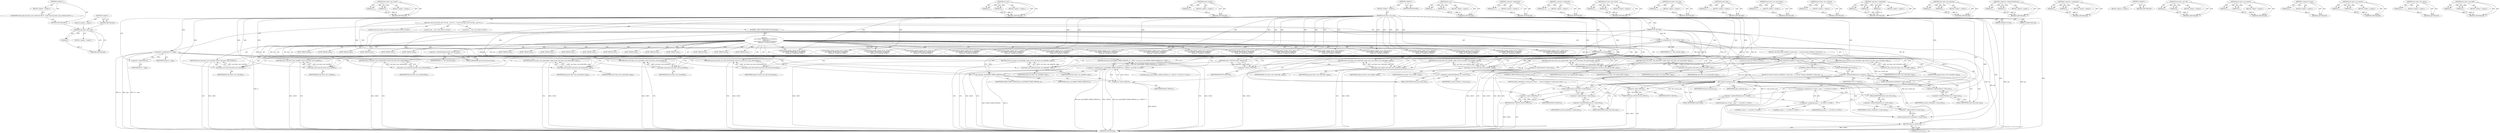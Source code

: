 digraph "&lt;global&gt;" {
vulnerable_278 [label=<(METHOD,snd_timer_user_start)>];
vulnerable_279 [label=<(PARAM,p1)>];
vulnerable_280 [label=<(BLOCK,&lt;empty&gt;,&lt;empty&gt;)>];
vulnerable_281 [label=<(METHOD_RETURN,ANY)>];
vulnerable_258 [label=<(METHOD,snd_timer_user_tselect)>];
vulnerable_259 [label=<(PARAM,p1)>];
vulnerable_260 [label=<(PARAM,p2)>];
vulnerable_261 [label=<(BLOCK,&lt;empty&gt;,&lt;empty&gt;)>];
vulnerable_262 [label=<(METHOD_RETURN,ANY)>];
vulnerable_213 [label=<(METHOD,put_user)>];
vulnerable_214 [label=<(PARAM,p1)>];
vulnerable_215 [label=<(PARAM,p2)>];
vulnerable_216 [label=<(BLOCK,&lt;empty&gt;,&lt;empty&gt;)>];
vulnerable_217 [label=<(METHOD_RETURN,ANY)>];
vulnerable_234 [label=<(METHOD,mutex_unlock)>];
vulnerable_235 [label=<(PARAM,p1)>];
vulnerable_236 [label=<(BLOCK,&lt;empty&gt;,&lt;empty&gt;)>];
vulnerable_237 [label=<(METHOD_RETURN,ANY)>];
vulnerable_6 [label=<(METHOD,&lt;global&gt;)<SUB>1</SUB>>];
vulnerable_7 [label=<(BLOCK,&lt;empty&gt;,&lt;empty&gt;)<SUB>1</SUB>>];
vulnerable_8 [label=<(METHOD,snd_timer_user_ioctl)<SUB>1</SUB>>];
vulnerable_9 [label=<(PARAM,struct file *file)<SUB>1</SUB>>];
vulnerable_10 [label=<(PARAM,unsigned int cmd)<SUB>1</SUB>>];
vulnerable_11 [label=<(PARAM,unsigned long arg)<SUB>2</SUB>>];
vulnerable_12 [label=<(BLOCK,{
 	struct snd_timer_user *tu;
	void __user *ar...,{
 	struct snd_timer_user *tu;
	void __user *ar...)<SUB>3</SUB>>];
vulnerable_13 [label="<(LOCAL,struct snd_timer_user* tu: snd_timer_user*)<SUB>4</SUB>>"];
vulnerable_14 [label="<(LOCAL,void __user: void)<SUB>5</SUB>>"];
vulnerable_15 [label="<(LOCAL,int __user: int)<SUB>6</SUB>>"];
vulnerable_16 [label=<(&lt;operator&gt;.assignment,*p = argp)<SUB>6</SUB>>];
vulnerable_17 [label=<(&lt;operator&gt;.indirection,*p)<SUB>6</SUB>>];
vulnerable_18 [label=<(IDENTIFIER,p,*p = argp)<SUB>6</SUB>>];
vulnerable_19 [label=<(IDENTIFIER,argp,*p = argp)<SUB>6</SUB>>];
vulnerable_20 [label=<(&lt;operator&gt;.assignment,tu = file-&gt;private_data)<SUB>8</SUB>>];
vulnerable_21 [label=<(IDENTIFIER,tu,tu = file-&gt;private_data)<SUB>8</SUB>>];
vulnerable_22 [label=<(&lt;operator&gt;.indirectFieldAccess,file-&gt;private_data)<SUB>8</SUB>>];
vulnerable_23 [label=<(IDENTIFIER,file,tu = file-&gt;private_data)<SUB>8</SUB>>];
vulnerable_24 [label=<(FIELD_IDENTIFIER,private_data,private_data)<SUB>8</SUB>>];
vulnerable_25 [label=<(CONTROL_STRUCTURE,SWITCH,switch(cmd))<SUB>9</SUB>>];
vulnerable_26 [label=<(IDENTIFIER,cmd,switch(cmd))<SUB>9</SUB>>];
vulnerable_27 [label="<(BLOCK,{
	case SNDRV_TIMER_IOCTL_PVERSION:
		return pu...,{
	case SNDRV_TIMER_IOCTL_PVERSION:
		return pu...)<SUB>9</SUB>>"];
vulnerable_28 [label=<(JUMP_TARGET,case)<SUB>10</SUB>>];
vulnerable_29 [label="<(IDENTIFIER,SNDRV_TIMER_IOCTL_PVERSION,{
	case SNDRV_TIMER_IOCTL_PVERSION:
		return pu...)<SUB>10</SUB>>"];
vulnerable_30 [label=<(RETURN,return put_user(SNDRV_TIMER_VERSION, p) ? -EFAU...,return put_user(SNDRV_TIMER_VERSION, p) ? -EFAU...)<SUB>11</SUB>>];
vulnerable_31 [label="<(&lt;operator&gt;.conditional,put_user(SNDRV_TIMER_VERSION, p) ? -EFAULT : 0)<SUB>11</SUB>>"];
vulnerable_32 [label=<(put_user,put_user(SNDRV_TIMER_VERSION, p))<SUB>11</SUB>>];
vulnerable_33 [label=<(IDENTIFIER,SNDRV_TIMER_VERSION,put_user(SNDRV_TIMER_VERSION, p))<SUB>11</SUB>>];
vulnerable_34 [label=<(IDENTIFIER,p,put_user(SNDRV_TIMER_VERSION, p))<SUB>11</SUB>>];
vulnerable_35 [label=<(&lt;operator&gt;.minus,-EFAULT)<SUB>11</SUB>>];
vulnerable_36 [label=<(IDENTIFIER,EFAULT,-EFAULT)<SUB>11</SUB>>];
vulnerable_37 [label="<(LITERAL,0,put_user(SNDRV_TIMER_VERSION, p) ? -EFAULT : 0)<SUB>11</SUB>>"];
vulnerable_38 [label=<(JUMP_TARGET,case)<SUB>12</SUB>>];
vulnerable_39 [label="<(IDENTIFIER,SNDRV_TIMER_IOCTL_NEXT_DEVICE,{
	case SNDRV_TIMER_IOCTL_PVERSION:
		return pu...)<SUB>12</SUB>>"];
vulnerable_40 [label=<(RETURN,return snd_timer_user_next_device(argp);,return snd_timer_user_next_device(argp);)<SUB>13</SUB>>];
vulnerable_41 [label=<(snd_timer_user_next_device,snd_timer_user_next_device(argp))<SUB>13</SUB>>];
vulnerable_42 [label=<(IDENTIFIER,argp,snd_timer_user_next_device(argp))<SUB>13</SUB>>];
vulnerable_43 [label=<(JUMP_TARGET,case)<SUB>14</SUB>>];
vulnerable_44 [label="<(IDENTIFIER,SNDRV_TIMER_IOCTL_TREAD,{
	case SNDRV_TIMER_IOCTL_PVERSION:
		return pu...)<SUB>14</SUB>>"];
vulnerable_45 [label=<(BLOCK,{
 		int xarg;
 
		mutex_lock(&amp;tu-&gt;tread_sem);
...,{
 		int xarg;
 
		mutex_lock(&amp;tu-&gt;tread_sem);
...)<SUB>15</SUB>>];
vulnerable_46 [label="<(LOCAL,int xarg: int)<SUB>16</SUB>>"];
vulnerable_47 [label=<(mutex_lock,mutex_lock(&amp;tu-&gt;tread_sem))<SUB>18</SUB>>];
vulnerable_48 [label=<(&lt;operator&gt;.addressOf,&amp;tu-&gt;tread_sem)<SUB>18</SUB>>];
vulnerable_49 [label=<(&lt;operator&gt;.indirectFieldAccess,tu-&gt;tread_sem)<SUB>18</SUB>>];
vulnerable_50 [label=<(IDENTIFIER,tu,mutex_lock(&amp;tu-&gt;tread_sem))<SUB>18</SUB>>];
vulnerable_51 [label=<(FIELD_IDENTIFIER,tread_sem,tread_sem)<SUB>18</SUB>>];
vulnerable_52 [label=<(CONTROL_STRUCTURE,IF,if (tu-&gt;timeri))<SUB>19</SUB>>];
vulnerable_53 [label=<(&lt;operator&gt;.indirectFieldAccess,tu-&gt;timeri)<SUB>19</SUB>>];
vulnerable_54 [label=<(IDENTIFIER,tu,if (tu-&gt;timeri))<SUB>19</SUB>>];
vulnerable_55 [label=<(FIELD_IDENTIFIER,timeri,timeri)<SUB>19</SUB>>];
vulnerable_56 [label=<(BLOCK,{	/* too late */
			mutex_unlock(&amp;tu-&gt;tread_sem...,{	/* too late */
			mutex_unlock(&amp;tu-&gt;tread_sem...)<SUB>19</SUB>>];
vulnerable_57 [label=<(mutex_unlock,mutex_unlock(&amp;tu-&gt;tread_sem))<SUB>20</SUB>>];
vulnerable_58 [label=<(&lt;operator&gt;.addressOf,&amp;tu-&gt;tread_sem)<SUB>20</SUB>>];
vulnerable_59 [label=<(&lt;operator&gt;.indirectFieldAccess,tu-&gt;tread_sem)<SUB>20</SUB>>];
vulnerable_60 [label=<(IDENTIFIER,tu,mutex_unlock(&amp;tu-&gt;tread_sem))<SUB>20</SUB>>];
vulnerable_61 [label=<(FIELD_IDENTIFIER,tread_sem,tread_sem)<SUB>20</SUB>>];
vulnerable_62 [label=<(RETURN,return -EBUSY;,return -EBUSY;)<SUB>21</SUB>>];
vulnerable_63 [label=<(&lt;operator&gt;.minus,-EBUSY)<SUB>21</SUB>>];
vulnerable_64 [label=<(IDENTIFIER,EBUSY,-EBUSY)<SUB>21</SUB>>];
vulnerable_65 [label=<(CONTROL_STRUCTURE,IF,if (get_user(xarg, p)))<SUB>23</SUB>>];
vulnerable_66 [label=<(get_user,get_user(xarg, p))<SUB>23</SUB>>];
vulnerable_67 [label=<(IDENTIFIER,xarg,get_user(xarg, p))<SUB>23</SUB>>];
vulnerable_68 [label=<(IDENTIFIER,p,get_user(xarg, p))<SUB>23</SUB>>];
vulnerable_69 [label=<(BLOCK,{
			mutex_unlock(&amp;tu-&gt;tread_sem);
 			return -...,{
			mutex_unlock(&amp;tu-&gt;tread_sem);
 			return -...)<SUB>23</SUB>>];
vulnerable_70 [label=<(mutex_unlock,mutex_unlock(&amp;tu-&gt;tread_sem))<SUB>24</SUB>>];
vulnerable_71 [label=<(&lt;operator&gt;.addressOf,&amp;tu-&gt;tread_sem)<SUB>24</SUB>>];
vulnerable_72 [label=<(&lt;operator&gt;.indirectFieldAccess,tu-&gt;tread_sem)<SUB>24</SUB>>];
vulnerable_73 [label=<(IDENTIFIER,tu,mutex_unlock(&amp;tu-&gt;tread_sem))<SUB>24</SUB>>];
vulnerable_74 [label=<(FIELD_IDENTIFIER,tread_sem,tread_sem)<SUB>24</SUB>>];
vulnerable_75 [label=<(RETURN,return -EFAULT;,return -EFAULT;)<SUB>25</SUB>>];
vulnerable_76 [label=<(&lt;operator&gt;.minus,-EFAULT)<SUB>25</SUB>>];
vulnerable_77 [label=<(IDENTIFIER,EFAULT,-EFAULT)<SUB>25</SUB>>];
vulnerable_78 [label="<(&lt;operator&gt;.assignment,tu-&gt;tread = xarg ? 1 : 0)<SUB>27</SUB>>"];
vulnerable_79 [label=<(&lt;operator&gt;.indirectFieldAccess,tu-&gt;tread)<SUB>27</SUB>>];
vulnerable_80 [label="<(IDENTIFIER,tu,tu-&gt;tread = xarg ? 1 : 0)<SUB>27</SUB>>"];
vulnerable_81 [label=<(FIELD_IDENTIFIER,tread,tread)<SUB>27</SUB>>];
vulnerable_82 [label="<(&lt;operator&gt;.conditional,xarg ? 1 : 0)<SUB>27</SUB>>"];
vulnerable_83 [label="<(IDENTIFIER,xarg,xarg ? 1 : 0)<SUB>27</SUB>>"];
vulnerable_84 [label="<(LITERAL,1,xarg ? 1 : 0)<SUB>27</SUB>>"];
vulnerable_85 [label="<(LITERAL,0,xarg ? 1 : 0)<SUB>27</SUB>>"];
vulnerable_86 [label=<(mutex_unlock,mutex_unlock(&amp;tu-&gt;tread_sem))<SUB>28</SUB>>];
vulnerable_87 [label=<(&lt;operator&gt;.addressOf,&amp;tu-&gt;tread_sem)<SUB>28</SUB>>];
vulnerable_88 [label=<(&lt;operator&gt;.indirectFieldAccess,tu-&gt;tread_sem)<SUB>28</SUB>>];
vulnerable_89 [label=<(IDENTIFIER,tu,mutex_unlock(&amp;tu-&gt;tread_sem))<SUB>28</SUB>>];
vulnerable_90 [label=<(FIELD_IDENTIFIER,tread_sem,tread_sem)<SUB>28</SUB>>];
vulnerable_91 [label=<(RETURN,return 0;,return 0;)<SUB>29</SUB>>];
vulnerable_92 [label=<(LITERAL,0,return 0;)<SUB>29</SUB>>];
vulnerable_93 [label=<(JUMP_TARGET,case)<SUB>31</SUB>>];
vulnerable_94 [label="<(IDENTIFIER,SNDRV_TIMER_IOCTL_GINFO,{
	case SNDRV_TIMER_IOCTL_PVERSION:
		return pu...)<SUB>31</SUB>>"];
vulnerable_95 [label=<(RETURN,return snd_timer_user_ginfo(file, argp);,return snd_timer_user_ginfo(file, argp);)<SUB>32</SUB>>];
vulnerable_96 [label=<(snd_timer_user_ginfo,snd_timer_user_ginfo(file, argp))<SUB>32</SUB>>];
vulnerable_97 [label=<(IDENTIFIER,file,snd_timer_user_ginfo(file, argp))<SUB>32</SUB>>];
vulnerable_98 [label=<(IDENTIFIER,argp,snd_timer_user_ginfo(file, argp))<SUB>32</SUB>>];
vulnerable_99 [label=<(JUMP_TARGET,case)<SUB>33</SUB>>];
vulnerable_100 [label="<(IDENTIFIER,SNDRV_TIMER_IOCTL_GPARAMS,{
	case SNDRV_TIMER_IOCTL_PVERSION:
		return pu...)<SUB>33</SUB>>"];
vulnerable_101 [label=<(RETURN,return snd_timer_user_gparams(file, argp);,return snd_timer_user_gparams(file, argp);)<SUB>34</SUB>>];
vulnerable_102 [label=<(snd_timer_user_gparams,snd_timer_user_gparams(file, argp))<SUB>34</SUB>>];
vulnerable_103 [label=<(IDENTIFIER,file,snd_timer_user_gparams(file, argp))<SUB>34</SUB>>];
vulnerable_104 [label=<(IDENTIFIER,argp,snd_timer_user_gparams(file, argp))<SUB>34</SUB>>];
vulnerable_105 [label=<(JUMP_TARGET,case)<SUB>35</SUB>>];
vulnerable_106 [label="<(IDENTIFIER,SNDRV_TIMER_IOCTL_GSTATUS,{
	case SNDRV_TIMER_IOCTL_PVERSION:
		return pu...)<SUB>35</SUB>>"];
vulnerable_107 [label=<(RETURN,return snd_timer_user_gstatus(file, argp);,return snd_timer_user_gstatus(file, argp);)<SUB>36</SUB>>];
vulnerable_108 [label=<(snd_timer_user_gstatus,snd_timer_user_gstatus(file, argp))<SUB>36</SUB>>];
vulnerable_109 [label=<(IDENTIFIER,file,snd_timer_user_gstatus(file, argp))<SUB>36</SUB>>];
vulnerable_110 [label=<(IDENTIFIER,argp,snd_timer_user_gstatus(file, argp))<SUB>36</SUB>>];
vulnerable_111 [label=<(JUMP_TARGET,case)<SUB>37</SUB>>];
vulnerable_112 [label="<(IDENTIFIER,SNDRV_TIMER_IOCTL_SELECT,{
	case SNDRV_TIMER_IOCTL_PVERSION:
		return pu...)<SUB>37</SUB>>"];
vulnerable_113 [label=<(RETURN,return snd_timer_user_tselect(file, argp);,return snd_timer_user_tselect(file, argp);)<SUB>38</SUB>>];
vulnerable_114 [label=<(snd_timer_user_tselect,snd_timer_user_tselect(file, argp))<SUB>38</SUB>>];
vulnerable_115 [label=<(IDENTIFIER,file,snd_timer_user_tselect(file, argp))<SUB>38</SUB>>];
vulnerable_116 [label=<(IDENTIFIER,argp,snd_timer_user_tselect(file, argp))<SUB>38</SUB>>];
vulnerable_117 [label=<(JUMP_TARGET,case)<SUB>39</SUB>>];
vulnerable_118 [label="<(IDENTIFIER,SNDRV_TIMER_IOCTL_INFO,{
	case SNDRV_TIMER_IOCTL_PVERSION:
		return pu...)<SUB>39</SUB>>"];
vulnerable_119 [label=<(RETURN,return snd_timer_user_info(file, argp);,return snd_timer_user_info(file, argp);)<SUB>40</SUB>>];
vulnerable_120 [label=<(snd_timer_user_info,snd_timer_user_info(file, argp))<SUB>40</SUB>>];
vulnerable_121 [label=<(IDENTIFIER,file,snd_timer_user_info(file, argp))<SUB>40</SUB>>];
vulnerable_122 [label=<(IDENTIFIER,argp,snd_timer_user_info(file, argp))<SUB>40</SUB>>];
vulnerable_123 [label=<(JUMP_TARGET,case)<SUB>41</SUB>>];
vulnerable_124 [label="<(IDENTIFIER,SNDRV_TIMER_IOCTL_PARAMS,{
	case SNDRV_TIMER_IOCTL_PVERSION:
		return pu...)<SUB>41</SUB>>"];
vulnerable_125 [label=<(RETURN,return snd_timer_user_params(file, argp);,return snd_timer_user_params(file, argp);)<SUB>42</SUB>>];
vulnerable_126 [label=<(snd_timer_user_params,snd_timer_user_params(file, argp))<SUB>42</SUB>>];
vulnerable_127 [label=<(IDENTIFIER,file,snd_timer_user_params(file, argp))<SUB>42</SUB>>];
vulnerable_128 [label=<(IDENTIFIER,argp,snd_timer_user_params(file, argp))<SUB>42</SUB>>];
vulnerable_129 [label=<(JUMP_TARGET,case)<SUB>43</SUB>>];
vulnerable_130 [label="<(IDENTIFIER,SNDRV_TIMER_IOCTL_STATUS,{
	case SNDRV_TIMER_IOCTL_PVERSION:
		return pu...)<SUB>43</SUB>>"];
vulnerable_131 [label=<(RETURN,return snd_timer_user_status(file, argp);,return snd_timer_user_status(file, argp);)<SUB>44</SUB>>];
vulnerable_132 [label=<(snd_timer_user_status,snd_timer_user_status(file, argp))<SUB>44</SUB>>];
vulnerable_133 [label=<(IDENTIFIER,file,snd_timer_user_status(file, argp))<SUB>44</SUB>>];
vulnerable_134 [label=<(IDENTIFIER,argp,snd_timer_user_status(file, argp))<SUB>44</SUB>>];
vulnerable_135 [label=<(JUMP_TARGET,case)<SUB>45</SUB>>];
vulnerable_136 [label="<(IDENTIFIER,SNDRV_TIMER_IOCTL_START,{
	case SNDRV_TIMER_IOCTL_PVERSION:
		return pu...)<SUB>45</SUB>>"];
vulnerable_137 [label=<(JUMP_TARGET,case)<SUB>46</SUB>>];
vulnerable_138 [label="<(IDENTIFIER,SNDRV_TIMER_IOCTL_START_OLD,{
	case SNDRV_TIMER_IOCTL_PVERSION:
		return pu...)<SUB>46</SUB>>"];
vulnerable_139 [label=<(RETURN,return snd_timer_user_start(file);,return snd_timer_user_start(file);)<SUB>47</SUB>>];
vulnerable_140 [label=<(snd_timer_user_start,snd_timer_user_start(file))<SUB>47</SUB>>];
vulnerable_141 [label=<(IDENTIFIER,file,snd_timer_user_start(file))<SUB>47</SUB>>];
vulnerable_142 [label=<(JUMP_TARGET,case)<SUB>48</SUB>>];
vulnerable_143 [label="<(IDENTIFIER,SNDRV_TIMER_IOCTL_STOP,{
	case SNDRV_TIMER_IOCTL_PVERSION:
		return pu...)<SUB>48</SUB>>"];
vulnerable_144 [label=<(JUMP_TARGET,case)<SUB>49</SUB>>];
vulnerable_145 [label="<(IDENTIFIER,SNDRV_TIMER_IOCTL_STOP_OLD,{
	case SNDRV_TIMER_IOCTL_PVERSION:
		return pu...)<SUB>49</SUB>>"];
vulnerable_146 [label=<(RETURN,return snd_timer_user_stop(file);,return snd_timer_user_stop(file);)<SUB>50</SUB>>];
vulnerable_147 [label=<(snd_timer_user_stop,snd_timer_user_stop(file))<SUB>50</SUB>>];
vulnerable_148 [label=<(IDENTIFIER,file,snd_timer_user_stop(file))<SUB>50</SUB>>];
vulnerable_149 [label=<(JUMP_TARGET,case)<SUB>51</SUB>>];
vulnerable_150 [label="<(IDENTIFIER,SNDRV_TIMER_IOCTL_CONTINUE,{
	case SNDRV_TIMER_IOCTL_PVERSION:
		return pu...)<SUB>51</SUB>>"];
vulnerable_151 [label=<(JUMP_TARGET,case)<SUB>52</SUB>>];
vulnerable_152 [label="<(IDENTIFIER,SNDRV_TIMER_IOCTL_CONTINUE_OLD,{
	case SNDRV_TIMER_IOCTL_PVERSION:
		return pu...)<SUB>52</SUB>>"];
vulnerable_153 [label=<(RETURN,return snd_timer_user_continue(file);,return snd_timer_user_continue(file);)<SUB>53</SUB>>];
vulnerable_154 [label=<(snd_timer_user_continue,snd_timer_user_continue(file))<SUB>53</SUB>>];
vulnerable_155 [label=<(IDENTIFIER,file,snd_timer_user_continue(file))<SUB>53</SUB>>];
vulnerable_156 [label=<(JUMP_TARGET,case)<SUB>54</SUB>>];
vulnerable_157 [label="<(IDENTIFIER,SNDRV_TIMER_IOCTL_PAUSE,{
	case SNDRV_TIMER_IOCTL_PVERSION:
		return pu...)<SUB>54</SUB>>"];
vulnerable_158 [label=<(JUMP_TARGET,case)<SUB>55</SUB>>];
vulnerable_159 [label="<(IDENTIFIER,SNDRV_TIMER_IOCTL_PAUSE_OLD,{
	case SNDRV_TIMER_IOCTL_PVERSION:
		return pu...)<SUB>55</SUB>>"];
vulnerable_160 [label=<(RETURN,return snd_timer_user_pause(file);,return snd_timer_user_pause(file);)<SUB>56</SUB>>];
vulnerable_161 [label=<(snd_timer_user_pause,snd_timer_user_pause(file))<SUB>56</SUB>>];
vulnerable_162 [label=<(IDENTIFIER,file,snd_timer_user_pause(file))<SUB>56</SUB>>];
vulnerable_163 [label=<(RETURN,return -ENOTTY;,return -ENOTTY;)<SUB>58</SUB>>];
vulnerable_164 [label=<(&lt;operator&gt;.minus,-ENOTTY)<SUB>58</SUB>>];
vulnerable_165 [label=<(IDENTIFIER,ENOTTY,-ENOTTY)<SUB>58</SUB>>];
vulnerable_166 [label=<(METHOD_RETURN,long)<SUB>1</SUB>>];
vulnerable_168 [label=<(METHOD_RETURN,ANY)<SUB>1</SUB>>];
vulnerable_238 [label=<(METHOD,get_user)>];
vulnerable_239 [label=<(PARAM,p1)>];
vulnerable_240 [label=<(PARAM,p2)>];
vulnerable_241 [label=<(BLOCK,&lt;empty&gt;,&lt;empty&gt;)>];
vulnerable_242 [label=<(METHOD_RETURN,ANY)>];
vulnerable_198 [label=<(METHOD,&lt;operator&gt;.indirection)>];
vulnerable_199 [label=<(PARAM,p1)>];
vulnerable_200 [label=<(BLOCK,&lt;empty&gt;,&lt;empty&gt;)>];
vulnerable_201 [label=<(METHOD_RETURN,ANY)>];
vulnerable_230 [label=<(METHOD,&lt;operator&gt;.addressOf)>];
vulnerable_231 [label=<(PARAM,p1)>];
vulnerable_232 [label=<(BLOCK,&lt;empty&gt;,&lt;empty&gt;)>];
vulnerable_233 [label=<(METHOD_RETURN,ANY)>];
vulnerable_273 [label=<(METHOD,snd_timer_user_status)>];
vulnerable_274 [label=<(PARAM,p1)>];
vulnerable_275 [label=<(PARAM,p2)>];
vulnerable_276 [label=<(BLOCK,&lt;empty&gt;,&lt;empty&gt;)>];
vulnerable_277 [label=<(METHOD_RETURN,ANY)>];
vulnerable_282 [label=<(METHOD,snd_timer_user_stop)>];
vulnerable_283 [label=<(PARAM,p1)>];
vulnerable_284 [label=<(BLOCK,&lt;empty&gt;,&lt;empty&gt;)>];
vulnerable_285 [label=<(METHOD_RETURN,ANY)>];
vulnerable_226 [label=<(METHOD,mutex_lock)>];
vulnerable_227 [label=<(PARAM,p1)>];
vulnerable_228 [label=<(BLOCK,&lt;empty&gt;,&lt;empty&gt;)>];
vulnerable_229 [label=<(METHOD_RETURN,ANY)>];
vulnerable_222 [label=<(METHOD,snd_timer_user_next_device)>];
vulnerable_223 [label=<(PARAM,p1)>];
vulnerable_224 [label=<(BLOCK,&lt;empty&gt;,&lt;empty&gt;)>];
vulnerable_225 [label=<(METHOD_RETURN,ANY)>];
vulnerable_286 [label=<(METHOD,snd_timer_user_continue)>];
vulnerable_287 [label=<(PARAM,p1)>];
vulnerable_288 [label=<(BLOCK,&lt;empty&gt;,&lt;empty&gt;)>];
vulnerable_289 [label=<(METHOD_RETURN,ANY)>];
vulnerable_207 [label=<(METHOD,&lt;operator&gt;.conditional)>];
vulnerable_208 [label=<(PARAM,p1)>];
vulnerable_209 [label=<(PARAM,p2)>];
vulnerable_210 [label=<(PARAM,p3)>];
vulnerable_211 [label=<(BLOCK,&lt;empty&gt;,&lt;empty&gt;)>];
vulnerable_212 [label=<(METHOD_RETURN,ANY)>];
vulnerable_248 [label=<(METHOD,snd_timer_user_gparams)>];
vulnerable_249 [label=<(PARAM,p1)>];
vulnerable_250 [label=<(PARAM,p2)>];
vulnerable_251 [label=<(BLOCK,&lt;empty&gt;,&lt;empty&gt;)>];
vulnerable_252 [label=<(METHOD_RETURN,ANY)>];
vulnerable_202 [label=<(METHOD,&lt;operator&gt;.indirectFieldAccess)>];
vulnerable_203 [label=<(PARAM,p1)>];
vulnerable_204 [label=<(PARAM,p2)>];
vulnerable_205 [label=<(BLOCK,&lt;empty&gt;,&lt;empty&gt;)>];
vulnerable_206 [label=<(METHOD_RETURN,ANY)>];
vulnerable_193 [label=<(METHOD,&lt;operator&gt;.assignment)>];
vulnerable_194 [label=<(PARAM,p1)>];
vulnerable_195 [label=<(PARAM,p2)>];
vulnerable_196 [label=<(BLOCK,&lt;empty&gt;,&lt;empty&gt;)>];
vulnerable_197 [label=<(METHOD_RETURN,ANY)>];
vulnerable_187 [label=<(METHOD,&lt;global&gt;)<SUB>1</SUB>>];
vulnerable_188 [label=<(BLOCK,&lt;empty&gt;,&lt;empty&gt;)>];
vulnerable_189 [label=<(METHOD_RETURN,ANY)>];
vulnerable_263 [label=<(METHOD,snd_timer_user_info)>];
vulnerable_264 [label=<(PARAM,p1)>];
vulnerable_265 [label=<(PARAM,p2)>];
vulnerable_266 [label=<(BLOCK,&lt;empty&gt;,&lt;empty&gt;)>];
vulnerable_267 [label=<(METHOD_RETURN,ANY)>];
vulnerable_253 [label=<(METHOD,snd_timer_user_gstatus)>];
vulnerable_254 [label=<(PARAM,p1)>];
vulnerable_255 [label=<(PARAM,p2)>];
vulnerable_256 [label=<(BLOCK,&lt;empty&gt;,&lt;empty&gt;)>];
vulnerable_257 [label=<(METHOD_RETURN,ANY)>];
vulnerable_218 [label=<(METHOD,&lt;operator&gt;.minus)>];
vulnerable_219 [label=<(PARAM,p1)>];
vulnerable_220 [label=<(BLOCK,&lt;empty&gt;,&lt;empty&gt;)>];
vulnerable_221 [label=<(METHOD_RETURN,ANY)>];
vulnerable_268 [label=<(METHOD,snd_timer_user_params)>];
vulnerable_269 [label=<(PARAM,p1)>];
vulnerable_270 [label=<(PARAM,p2)>];
vulnerable_271 [label=<(BLOCK,&lt;empty&gt;,&lt;empty&gt;)>];
vulnerable_272 [label=<(METHOD_RETURN,ANY)>];
vulnerable_290 [label=<(METHOD,snd_timer_user_pause)>];
vulnerable_291 [label=<(PARAM,p1)>];
vulnerable_292 [label=<(BLOCK,&lt;empty&gt;,&lt;empty&gt;)>];
vulnerable_293 [label=<(METHOD_RETURN,ANY)>];
vulnerable_243 [label=<(METHOD,snd_timer_user_ginfo)>];
vulnerable_244 [label=<(PARAM,p1)>];
vulnerable_245 [label=<(PARAM,p2)>];
vulnerable_246 [label=<(BLOCK,&lt;empty&gt;,&lt;empty&gt;)>];
vulnerable_247 [label=<(METHOD_RETURN,ANY)>];
fixed_6 [label=<(METHOD,&lt;global&gt;)<SUB>1</SUB>>];
fixed_7 [label=<(BLOCK,&lt;empty&gt;,&lt;empty&gt;)<SUB>1</SUB>>];
fixed_8 [label=<(UNKNOWN,static long snd_timer_user_ioctl(struct file *f...,static long snd_timer_user_ioctl(struct file *f...)<SUB>1</SUB>>];
fixed_9 [label=<(METHOD_RETURN,ANY)<SUB>1</SUB>>];
fixed_14 [label=<(METHOD,&lt;global&gt;)<SUB>1</SUB>>];
fixed_15 [label=<(BLOCK,&lt;empty&gt;,&lt;empty&gt;)>];
fixed_16 [label=<(METHOD_RETURN,ANY)>];
vulnerable_278 -> vulnerable_279  [key=0, label="AST: "];
vulnerable_278 -> vulnerable_279  [key=1, label="DDG: "];
vulnerable_278 -> vulnerable_280  [key=0, label="AST: "];
vulnerable_278 -> vulnerable_281  [key=0, label="AST: "];
vulnerable_278 -> vulnerable_281  [key=1, label="CFG: "];
vulnerable_279 -> vulnerable_281  [key=0, label="DDG: p1"];
vulnerable_258 -> vulnerable_259  [key=0, label="AST: "];
vulnerable_258 -> vulnerable_259  [key=1, label="DDG: "];
vulnerable_258 -> vulnerable_261  [key=0, label="AST: "];
vulnerable_258 -> vulnerable_260  [key=0, label="AST: "];
vulnerable_258 -> vulnerable_260  [key=1, label="DDG: "];
vulnerable_258 -> vulnerable_262  [key=0, label="AST: "];
vulnerable_258 -> vulnerable_262  [key=1, label="CFG: "];
vulnerable_259 -> vulnerable_262  [key=0, label="DDG: p1"];
vulnerable_260 -> vulnerable_262  [key=0, label="DDG: p2"];
vulnerable_213 -> vulnerable_214  [key=0, label="AST: "];
vulnerable_213 -> vulnerable_214  [key=1, label="DDG: "];
vulnerable_213 -> vulnerable_216  [key=0, label="AST: "];
vulnerable_213 -> vulnerable_215  [key=0, label="AST: "];
vulnerable_213 -> vulnerable_215  [key=1, label="DDG: "];
vulnerable_213 -> vulnerable_217  [key=0, label="AST: "];
vulnerable_213 -> vulnerable_217  [key=1, label="CFG: "];
vulnerable_214 -> vulnerable_217  [key=0, label="DDG: p1"];
vulnerable_215 -> vulnerable_217  [key=0, label="DDG: p2"];
vulnerable_234 -> vulnerable_235  [key=0, label="AST: "];
vulnerable_234 -> vulnerable_235  [key=1, label="DDG: "];
vulnerable_234 -> vulnerable_236  [key=0, label="AST: "];
vulnerable_234 -> vulnerable_237  [key=0, label="AST: "];
vulnerable_234 -> vulnerable_237  [key=1, label="CFG: "];
vulnerable_235 -> vulnerable_237  [key=0, label="DDG: p1"];
vulnerable_6 -> vulnerable_7  [key=0, label="AST: "];
vulnerable_6 -> vulnerable_168  [key=0, label="AST: "];
vulnerable_6 -> vulnerable_168  [key=1, label="CFG: "];
vulnerable_7 -> vulnerable_8  [key=0, label="AST: "];
vulnerable_8 -> vulnerable_9  [key=0, label="AST: "];
vulnerable_8 -> vulnerable_9  [key=1, label="DDG: "];
vulnerable_8 -> vulnerable_10  [key=0, label="AST: "];
vulnerable_8 -> vulnerable_10  [key=1, label="DDG: "];
vulnerable_8 -> vulnerable_11  [key=0, label="AST: "];
vulnerable_8 -> vulnerable_11  [key=1, label="DDG: "];
vulnerable_8 -> vulnerable_12  [key=0, label="AST: "];
vulnerable_8 -> vulnerable_166  [key=0, label="AST: "];
vulnerable_8 -> vulnerable_17  [key=0, label="CFG: "];
vulnerable_8 -> vulnerable_16  [key=0, label="DDG: "];
vulnerable_8 -> vulnerable_26  [key=0, label="DDG: "];
vulnerable_8 -> vulnerable_29  [key=0, label="DDG: "];
vulnerable_8 -> vulnerable_39  [key=0, label="DDG: "];
vulnerable_8 -> vulnerable_44  [key=0, label="DDG: "];
vulnerable_8 -> vulnerable_94  [key=0, label="DDG: "];
vulnerable_8 -> vulnerable_100  [key=0, label="DDG: "];
vulnerable_8 -> vulnerable_106  [key=0, label="DDG: "];
vulnerable_8 -> vulnerable_112  [key=0, label="DDG: "];
vulnerable_8 -> vulnerable_118  [key=0, label="DDG: "];
vulnerable_8 -> vulnerable_124  [key=0, label="DDG: "];
vulnerable_8 -> vulnerable_130  [key=0, label="DDG: "];
vulnerable_8 -> vulnerable_136  [key=0, label="DDG: "];
vulnerable_8 -> vulnerable_138  [key=0, label="DDG: "];
vulnerable_8 -> vulnerable_143  [key=0, label="DDG: "];
vulnerable_8 -> vulnerable_145  [key=0, label="DDG: "];
vulnerable_8 -> vulnerable_150  [key=0, label="DDG: "];
vulnerable_8 -> vulnerable_152  [key=0, label="DDG: "];
vulnerable_8 -> vulnerable_157  [key=0, label="DDG: "];
vulnerable_8 -> vulnerable_159  [key=0, label="DDG: "];
vulnerable_8 -> vulnerable_164  [key=0, label="DDG: "];
vulnerable_8 -> vulnerable_31  [key=0, label="DDG: "];
vulnerable_8 -> vulnerable_78  [key=0, label="DDG: "];
vulnerable_8 -> vulnerable_91  [key=0, label="DDG: "];
vulnerable_8 -> vulnerable_41  [key=0, label="DDG: "];
vulnerable_8 -> vulnerable_92  [key=0, label="DDG: "];
vulnerable_8 -> vulnerable_96  [key=0, label="DDG: "];
vulnerable_8 -> vulnerable_102  [key=0, label="DDG: "];
vulnerable_8 -> vulnerable_108  [key=0, label="DDG: "];
vulnerable_8 -> vulnerable_114  [key=0, label="DDG: "];
vulnerable_8 -> vulnerable_120  [key=0, label="DDG: "];
vulnerable_8 -> vulnerable_126  [key=0, label="DDG: "];
vulnerable_8 -> vulnerable_132  [key=0, label="DDG: "];
vulnerable_8 -> vulnerable_140  [key=0, label="DDG: "];
vulnerable_8 -> vulnerable_147  [key=0, label="DDG: "];
vulnerable_8 -> vulnerable_154  [key=0, label="DDG: "];
vulnerable_8 -> vulnerable_161  [key=0, label="DDG: "];
vulnerable_8 -> vulnerable_32  [key=0, label="DDG: "];
vulnerable_8 -> vulnerable_35  [key=0, label="DDG: "];
vulnerable_8 -> vulnerable_66  [key=0, label="DDG: "];
vulnerable_8 -> vulnerable_82  [key=0, label="DDG: "];
vulnerable_8 -> vulnerable_63  [key=0, label="DDG: "];
vulnerable_8 -> vulnerable_76  [key=0, label="DDG: "];
vulnerable_9 -> vulnerable_166  [key=0, label="DDG: file"];
vulnerable_9 -> vulnerable_20  [key=0, label="DDG: file"];
vulnerable_9 -> vulnerable_96  [key=0, label="DDG: file"];
vulnerable_9 -> vulnerable_102  [key=0, label="DDG: file"];
vulnerable_9 -> vulnerable_108  [key=0, label="DDG: file"];
vulnerable_9 -> vulnerable_114  [key=0, label="DDG: file"];
vulnerable_9 -> vulnerable_120  [key=0, label="DDG: file"];
vulnerable_9 -> vulnerable_126  [key=0, label="DDG: file"];
vulnerable_9 -> vulnerable_132  [key=0, label="DDG: file"];
vulnerable_9 -> vulnerable_140  [key=0, label="DDG: file"];
vulnerable_9 -> vulnerable_147  [key=0, label="DDG: file"];
vulnerable_9 -> vulnerable_154  [key=0, label="DDG: file"];
vulnerable_9 -> vulnerable_161  [key=0, label="DDG: file"];
vulnerable_10 -> vulnerable_166  [key=0, label="DDG: cmd"];
vulnerable_11 -> vulnerable_166  [key=0, label="DDG: arg"];
vulnerable_12 -> vulnerable_13  [key=0, label="AST: "];
vulnerable_12 -> vulnerable_14  [key=0, label="AST: "];
vulnerable_12 -> vulnerable_15  [key=0, label="AST: "];
vulnerable_12 -> vulnerable_16  [key=0, label="AST: "];
vulnerable_12 -> vulnerable_20  [key=0, label="AST: "];
vulnerable_12 -> vulnerable_25  [key=0, label="AST: "];
vulnerable_12 -> vulnerable_163  [key=0, label="AST: "];
vulnerable_16 -> vulnerable_17  [key=0, label="AST: "];
vulnerable_16 -> vulnerable_19  [key=0, label="AST: "];
vulnerable_16 -> vulnerable_24  [key=0, label="CFG: "];
vulnerable_16 -> vulnerable_166  [key=0, label="DDG: *p"];
vulnerable_16 -> vulnerable_166  [key=1, label="DDG: argp"];
vulnerable_16 -> vulnerable_166  [key=2, label="DDG: *p = argp"];
vulnerable_16 -> vulnerable_32  [key=0, label="DDG: *p"];
vulnerable_16 -> vulnerable_66  [key=0, label="DDG: *p"];
vulnerable_17 -> vulnerable_18  [key=0, label="AST: "];
vulnerable_17 -> vulnerable_16  [key=0, label="CFG: "];
vulnerable_20 -> vulnerable_21  [key=0, label="AST: "];
vulnerable_20 -> vulnerable_22  [key=0, label="AST: "];
vulnerable_20 -> vulnerable_26  [key=0, label="CFG: "];
vulnerable_20 -> vulnerable_166  [key=0, label="DDG: tu"];
vulnerable_20 -> vulnerable_166  [key=1, label="DDG: file-&gt;private_data"];
vulnerable_20 -> vulnerable_166  [key=2, label="DDG: tu = file-&gt;private_data"];
vulnerable_20 -> vulnerable_47  [key=0, label="DDG: tu"];
vulnerable_20 -> vulnerable_86  [key=0, label="DDG: tu"];
vulnerable_20 -> vulnerable_57  [key=0, label="DDG: tu"];
vulnerable_20 -> vulnerable_70  [key=0, label="DDG: tu"];
vulnerable_22 -> vulnerable_23  [key=0, label="AST: "];
vulnerable_22 -> vulnerable_24  [key=0, label="AST: "];
vulnerable_22 -> vulnerable_20  [key=0, label="CFG: "];
vulnerable_24 -> vulnerable_22  [key=0, label="CFG: "];
vulnerable_25 -> vulnerable_26  [key=0, label="AST: "];
vulnerable_25 -> vulnerable_27  [key=0, label="AST: "];
vulnerable_26 -> vulnerable_32  [key=0, label="CFG: "];
vulnerable_26 -> vulnerable_32  [key=1, label="CDG: "];
vulnerable_26 -> vulnerable_41  [key=0, label="CFG: "];
vulnerable_26 -> vulnerable_41  [key=1, label="CDG: "];
vulnerable_26 -> vulnerable_51  [key=0, label="CFG: "];
vulnerable_26 -> vulnerable_51  [key=1, label="CDG: "];
vulnerable_26 -> vulnerable_96  [key=0, label="CFG: "];
vulnerable_26 -> vulnerable_96  [key=1, label="CDG: "];
vulnerable_26 -> vulnerable_102  [key=0, label="CFG: "];
vulnerable_26 -> vulnerable_102  [key=1, label="CDG: "];
vulnerable_26 -> vulnerable_108  [key=0, label="CFG: "];
vulnerable_26 -> vulnerable_108  [key=1, label="CDG: "];
vulnerable_26 -> vulnerable_114  [key=0, label="CFG: "];
vulnerable_26 -> vulnerable_114  [key=1, label="CDG: "];
vulnerable_26 -> vulnerable_120  [key=0, label="CFG: "];
vulnerable_26 -> vulnerable_120  [key=1, label="CDG: "];
vulnerable_26 -> vulnerable_126  [key=0, label="CFG: "];
vulnerable_26 -> vulnerable_126  [key=1, label="CDG: "];
vulnerable_26 -> vulnerable_132  [key=0, label="CFG: "];
vulnerable_26 -> vulnerable_132  [key=1, label="CDG: "];
vulnerable_26 -> vulnerable_140  [key=0, label="CFG: "];
vulnerable_26 -> vulnerable_140  [key=1, label="CDG: "];
vulnerable_26 -> vulnerable_147  [key=0, label="CFG: "];
vulnerable_26 -> vulnerable_147  [key=1, label="CDG: "];
vulnerable_26 -> vulnerable_154  [key=0, label="CFG: "];
vulnerable_26 -> vulnerable_154  [key=1, label="CDG: "];
vulnerable_26 -> vulnerable_161  [key=0, label="CFG: "];
vulnerable_26 -> vulnerable_161  [key=1, label="CDG: "];
vulnerable_26 -> vulnerable_164  [key=0, label="CFG: "];
vulnerable_26 -> vulnerable_164  [key=1, label="CDG: "];
vulnerable_26 -> vulnerable_107  [key=0, label="CDG: "];
vulnerable_26 -> vulnerable_30  [key=0, label="CDG: "];
vulnerable_26 -> vulnerable_113  [key=0, label="CDG: "];
vulnerable_26 -> vulnerable_146  [key=0, label="CDG: "];
vulnerable_26 -> vulnerable_163  [key=0, label="CDG: "];
vulnerable_26 -> vulnerable_131  [key=0, label="CDG: "];
vulnerable_26 -> vulnerable_119  [key=0, label="CDG: "];
vulnerable_26 -> vulnerable_95  [key=0, label="CDG: "];
vulnerable_26 -> vulnerable_153  [key=0, label="CDG: "];
vulnerable_26 -> vulnerable_40  [key=0, label="CDG: "];
vulnerable_26 -> vulnerable_101  [key=0, label="CDG: "];
vulnerable_26 -> vulnerable_139  [key=0, label="CDG: "];
vulnerable_26 -> vulnerable_47  [key=0, label="CDG: "];
vulnerable_26 -> vulnerable_160  [key=0, label="CDG: "];
vulnerable_26 -> vulnerable_48  [key=0, label="CDG: "];
vulnerable_26 -> vulnerable_49  [key=0, label="CDG: "];
vulnerable_26 -> vulnerable_53  [key=0, label="CDG: "];
vulnerable_26 -> vulnerable_55  [key=0, label="CDG: "];
vulnerable_26 -> vulnerable_125  [key=0, label="CDG: "];
vulnerable_26 -> vulnerable_31  [key=0, label="CDG: "];
vulnerable_27 -> vulnerable_28  [key=0, label="AST: "];
vulnerable_27 -> vulnerable_29  [key=0, label="AST: "];
vulnerable_27 -> vulnerable_30  [key=0, label="AST: "];
vulnerable_27 -> vulnerable_38  [key=0, label="AST: "];
vulnerable_27 -> vulnerable_39  [key=0, label="AST: "];
vulnerable_27 -> vulnerable_40  [key=0, label="AST: "];
vulnerable_27 -> vulnerable_43  [key=0, label="AST: "];
vulnerable_27 -> vulnerable_44  [key=0, label="AST: "];
vulnerable_27 -> vulnerable_45  [key=0, label="AST: "];
vulnerable_27 -> vulnerable_93  [key=0, label="AST: "];
vulnerable_27 -> vulnerable_94  [key=0, label="AST: "];
vulnerable_27 -> vulnerable_95  [key=0, label="AST: "];
vulnerable_27 -> vulnerable_99  [key=0, label="AST: "];
vulnerable_27 -> vulnerable_100  [key=0, label="AST: "];
vulnerable_27 -> vulnerable_101  [key=0, label="AST: "];
vulnerable_27 -> vulnerable_105  [key=0, label="AST: "];
vulnerable_27 -> vulnerable_106  [key=0, label="AST: "];
vulnerable_27 -> vulnerable_107  [key=0, label="AST: "];
vulnerable_27 -> vulnerable_111  [key=0, label="AST: "];
vulnerable_27 -> vulnerable_112  [key=0, label="AST: "];
vulnerable_27 -> vulnerable_113  [key=0, label="AST: "];
vulnerable_27 -> vulnerable_117  [key=0, label="AST: "];
vulnerable_27 -> vulnerable_118  [key=0, label="AST: "];
vulnerable_27 -> vulnerable_119  [key=0, label="AST: "];
vulnerable_27 -> vulnerable_123  [key=0, label="AST: "];
vulnerable_27 -> vulnerable_124  [key=0, label="AST: "];
vulnerable_27 -> vulnerable_125  [key=0, label="AST: "];
vulnerable_27 -> vulnerable_129  [key=0, label="AST: "];
vulnerable_27 -> vulnerable_130  [key=0, label="AST: "];
vulnerable_27 -> vulnerable_131  [key=0, label="AST: "];
vulnerable_27 -> vulnerable_135  [key=0, label="AST: "];
vulnerable_27 -> vulnerable_136  [key=0, label="AST: "];
vulnerable_27 -> vulnerable_137  [key=0, label="AST: "];
vulnerable_27 -> vulnerable_138  [key=0, label="AST: "];
vulnerable_27 -> vulnerable_139  [key=0, label="AST: "];
vulnerable_27 -> vulnerable_142  [key=0, label="AST: "];
vulnerable_27 -> vulnerable_143  [key=0, label="AST: "];
vulnerable_27 -> vulnerable_144  [key=0, label="AST: "];
vulnerable_27 -> vulnerable_145  [key=0, label="AST: "];
vulnerable_27 -> vulnerable_146  [key=0, label="AST: "];
vulnerable_27 -> vulnerable_149  [key=0, label="AST: "];
vulnerable_27 -> vulnerable_150  [key=0, label="AST: "];
vulnerable_27 -> vulnerable_151  [key=0, label="AST: "];
vulnerable_27 -> vulnerable_152  [key=0, label="AST: "];
vulnerable_27 -> vulnerable_153  [key=0, label="AST: "];
vulnerable_27 -> vulnerable_156  [key=0, label="AST: "];
vulnerable_27 -> vulnerable_157  [key=0, label="AST: "];
vulnerable_27 -> vulnerable_158  [key=0, label="AST: "];
vulnerable_27 -> vulnerable_159  [key=0, label="AST: "];
vulnerable_27 -> vulnerable_160  [key=0, label="AST: "];
vulnerable_30 -> vulnerable_31  [key=0, label="AST: "];
vulnerable_30 -> vulnerable_166  [key=0, label="CFG: "];
vulnerable_30 -> vulnerable_166  [key=1, label="DDG: &lt;RET&gt;"];
vulnerable_31 -> vulnerable_32  [key=0, label="AST: "];
vulnerable_31 -> vulnerable_35  [key=0, label="AST: "];
vulnerable_31 -> vulnerable_37  [key=0, label="AST: "];
vulnerable_31 -> vulnerable_30  [key=0, label="CFG: "];
vulnerable_31 -> vulnerable_30  [key=1, label="DDG: put_user(SNDRV_TIMER_VERSION, p) ? -EFAULT : 0"];
vulnerable_31 -> vulnerable_166  [key=0, label="DDG: put_user(SNDRV_TIMER_VERSION, p)"];
vulnerable_31 -> vulnerable_166  [key=1, label="DDG: -EFAULT"];
vulnerable_31 -> vulnerable_166  [key=2, label="DDG: put_user(SNDRV_TIMER_VERSION, p) ? -EFAULT : 0"];
vulnerable_32 -> vulnerable_33  [key=0, label="AST: "];
vulnerable_32 -> vulnerable_34  [key=0, label="AST: "];
vulnerable_32 -> vulnerable_35  [key=0, label="CFG: "];
vulnerable_32 -> vulnerable_35  [key=1, label="CDG: "];
vulnerable_32 -> vulnerable_31  [key=0, label="CFG: "];
vulnerable_32 -> vulnerable_166  [key=0, label="DDG: SNDRV_TIMER_VERSION"];
vulnerable_32 -> vulnerable_166  [key=1, label="DDG: p"];
vulnerable_35 -> vulnerable_36  [key=0, label="AST: "];
vulnerable_35 -> vulnerable_31  [key=0, label="CFG: "];
vulnerable_35 -> vulnerable_31  [key=1, label="DDG: EFAULT"];
vulnerable_35 -> vulnerable_166  [key=0, label="DDG: EFAULT"];
vulnerable_40 -> vulnerable_41  [key=0, label="AST: "];
vulnerable_40 -> vulnerable_166  [key=0, label="CFG: "];
vulnerable_40 -> vulnerable_166  [key=1, label="DDG: &lt;RET&gt;"];
vulnerable_41 -> vulnerable_42  [key=0, label="AST: "];
vulnerable_41 -> vulnerable_40  [key=0, label="CFG: "];
vulnerable_41 -> vulnerable_40  [key=1, label="DDG: snd_timer_user_next_device(argp)"];
vulnerable_45 -> vulnerable_46  [key=0, label="AST: "];
vulnerable_45 -> vulnerable_47  [key=0, label="AST: "];
vulnerable_45 -> vulnerable_52  [key=0, label="AST: "];
vulnerable_45 -> vulnerable_65  [key=0, label="AST: "];
vulnerable_45 -> vulnerable_78  [key=0, label="AST: "];
vulnerable_45 -> vulnerable_86  [key=0, label="AST: "];
vulnerable_45 -> vulnerable_91  [key=0, label="AST: "];
vulnerable_47 -> vulnerable_48  [key=0, label="AST: "];
vulnerable_47 -> vulnerable_55  [key=0, label="CFG: "];
vulnerable_47 -> vulnerable_86  [key=0, label="DDG: &amp;tu-&gt;tread_sem"];
vulnerable_47 -> vulnerable_57  [key=0, label="DDG: &amp;tu-&gt;tread_sem"];
vulnerable_47 -> vulnerable_70  [key=0, label="DDG: &amp;tu-&gt;tread_sem"];
vulnerable_48 -> vulnerable_49  [key=0, label="AST: "];
vulnerable_48 -> vulnerable_47  [key=0, label="CFG: "];
vulnerable_49 -> vulnerable_50  [key=0, label="AST: "];
vulnerable_49 -> vulnerable_51  [key=0, label="AST: "];
vulnerable_49 -> vulnerable_48  [key=0, label="CFG: "];
vulnerable_51 -> vulnerable_49  [key=0, label="CFG: "];
vulnerable_52 -> vulnerable_53  [key=0, label="AST: "];
vulnerable_52 -> vulnerable_56  [key=0, label="AST: "];
vulnerable_53 -> vulnerable_54  [key=0, label="AST: "];
vulnerable_53 -> vulnerable_55  [key=0, label="AST: "];
vulnerable_53 -> vulnerable_61  [key=0, label="CFG: "];
vulnerable_53 -> vulnerable_61  [key=1, label="CDG: "];
vulnerable_53 -> vulnerable_66  [key=0, label="CFG: "];
vulnerable_53 -> vulnerable_66  [key=1, label="CDG: "];
vulnerable_53 -> vulnerable_57  [key=0, label="CDG: "];
vulnerable_53 -> vulnerable_59  [key=0, label="CDG: "];
vulnerable_53 -> vulnerable_58  [key=0, label="CDG: "];
vulnerable_53 -> vulnerable_63  [key=0, label="CDG: "];
vulnerable_53 -> vulnerable_62  [key=0, label="CDG: "];
vulnerable_55 -> vulnerable_53  [key=0, label="CFG: "];
vulnerable_56 -> vulnerable_57  [key=0, label="AST: "];
vulnerable_56 -> vulnerable_62  [key=0, label="AST: "];
vulnerable_57 -> vulnerable_58  [key=0, label="AST: "];
vulnerable_57 -> vulnerable_63  [key=0, label="CFG: "];
vulnerable_58 -> vulnerable_59  [key=0, label="AST: "];
vulnerable_58 -> vulnerable_57  [key=0, label="CFG: "];
vulnerable_59 -> vulnerable_60  [key=0, label="AST: "];
vulnerable_59 -> vulnerable_61  [key=0, label="AST: "];
vulnerable_59 -> vulnerable_58  [key=0, label="CFG: "];
vulnerable_61 -> vulnerable_59  [key=0, label="CFG: "];
vulnerable_62 -> vulnerable_63  [key=0, label="AST: "];
vulnerable_62 -> vulnerable_166  [key=0, label="CFG: "];
vulnerable_62 -> vulnerable_166  [key=1, label="DDG: &lt;RET&gt;"];
vulnerable_63 -> vulnerable_64  [key=0, label="AST: "];
vulnerable_63 -> vulnerable_62  [key=0, label="CFG: "];
vulnerable_63 -> vulnerable_62  [key=1, label="DDG: -EBUSY"];
vulnerable_65 -> vulnerable_66  [key=0, label="AST: "];
vulnerable_65 -> vulnerable_69  [key=0, label="AST: "];
vulnerable_66 -> vulnerable_67  [key=0, label="AST: "];
vulnerable_66 -> vulnerable_68  [key=0, label="AST: "];
vulnerable_66 -> vulnerable_74  [key=0, label="CFG: "];
vulnerable_66 -> vulnerable_74  [key=1, label="CDG: "];
vulnerable_66 -> vulnerable_81  [key=0, label="CFG: "];
vulnerable_66 -> vulnerable_81  [key=1, label="CDG: "];
vulnerable_66 -> vulnerable_75  [key=0, label="CDG: "];
vulnerable_66 -> vulnerable_76  [key=0, label="CDG: "];
vulnerable_66 -> vulnerable_87  [key=0, label="CDG: "];
vulnerable_66 -> vulnerable_91  [key=0, label="CDG: "];
vulnerable_66 -> vulnerable_90  [key=0, label="CDG: "];
vulnerable_66 -> vulnerable_79  [key=0, label="CDG: "];
vulnerable_66 -> vulnerable_88  [key=0, label="CDG: "];
vulnerable_66 -> vulnerable_70  [key=0, label="CDG: "];
vulnerable_66 -> vulnerable_86  [key=0, label="CDG: "];
vulnerable_66 -> vulnerable_72  [key=0, label="CDG: "];
vulnerable_66 -> vulnerable_82  [key=0, label="CDG: "];
vulnerable_66 -> vulnerable_71  [key=0, label="CDG: "];
vulnerable_66 -> vulnerable_78  [key=0, label="CDG: "];
vulnerable_69 -> vulnerable_70  [key=0, label="AST: "];
vulnerable_69 -> vulnerable_75  [key=0, label="AST: "];
vulnerable_70 -> vulnerable_71  [key=0, label="AST: "];
vulnerable_70 -> vulnerable_76  [key=0, label="CFG: "];
vulnerable_71 -> vulnerable_72  [key=0, label="AST: "];
vulnerable_71 -> vulnerable_70  [key=0, label="CFG: "];
vulnerable_72 -> vulnerable_73  [key=0, label="AST: "];
vulnerable_72 -> vulnerable_74  [key=0, label="AST: "];
vulnerable_72 -> vulnerable_71  [key=0, label="CFG: "];
vulnerable_74 -> vulnerable_72  [key=0, label="CFG: "];
vulnerable_75 -> vulnerable_76  [key=0, label="AST: "];
vulnerable_75 -> vulnerable_166  [key=0, label="CFG: "];
vulnerable_75 -> vulnerable_166  [key=1, label="DDG: &lt;RET&gt;"];
vulnerable_76 -> vulnerable_77  [key=0, label="AST: "];
vulnerable_76 -> vulnerable_75  [key=0, label="CFG: "];
vulnerable_76 -> vulnerable_75  [key=1, label="DDG: -EFAULT"];
vulnerable_78 -> vulnerable_79  [key=0, label="AST: "];
vulnerable_78 -> vulnerable_82  [key=0, label="AST: "];
vulnerable_78 -> vulnerable_90  [key=0, label="CFG: "];
vulnerable_79 -> vulnerable_80  [key=0, label="AST: "];
vulnerable_79 -> vulnerable_81  [key=0, label="AST: "];
vulnerable_79 -> vulnerable_82  [key=0, label="CFG: "];
vulnerable_81 -> vulnerable_79  [key=0, label="CFG: "];
vulnerable_82 -> vulnerable_83  [key=0, label="AST: "];
vulnerable_82 -> vulnerable_84  [key=0, label="AST: "];
vulnerable_82 -> vulnerable_85  [key=0, label="AST: "];
vulnerable_82 -> vulnerable_78  [key=0, label="CFG: "];
vulnerable_86 -> vulnerable_87  [key=0, label="AST: "];
vulnerable_86 -> vulnerable_91  [key=0, label="CFG: "];
vulnerable_87 -> vulnerable_88  [key=0, label="AST: "];
vulnerable_87 -> vulnerable_86  [key=0, label="CFG: "];
vulnerable_88 -> vulnerable_89  [key=0, label="AST: "];
vulnerable_88 -> vulnerable_90  [key=0, label="AST: "];
vulnerable_88 -> vulnerable_87  [key=0, label="CFG: "];
vulnerable_90 -> vulnerable_88  [key=0, label="CFG: "];
vulnerable_91 -> vulnerable_92  [key=0, label="AST: "];
vulnerable_91 -> vulnerable_166  [key=0, label="CFG: "];
vulnerable_91 -> vulnerable_166  [key=1, label="DDG: &lt;RET&gt;"];
vulnerable_92 -> vulnerable_91  [key=0, label="DDG: 0"];
vulnerable_95 -> vulnerable_96  [key=0, label="AST: "];
vulnerable_95 -> vulnerable_166  [key=0, label="CFG: "];
vulnerable_95 -> vulnerable_166  [key=1, label="DDG: &lt;RET&gt;"];
vulnerable_96 -> vulnerable_97  [key=0, label="AST: "];
vulnerable_96 -> vulnerable_98  [key=0, label="AST: "];
vulnerable_96 -> vulnerable_95  [key=0, label="CFG: "];
vulnerable_96 -> vulnerable_95  [key=1, label="DDG: snd_timer_user_ginfo(file, argp)"];
vulnerable_101 -> vulnerable_102  [key=0, label="AST: "];
vulnerable_101 -> vulnerable_166  [key=0, label="CFG: "];
vulnerable_101 -> vulnerable_166  [key=1, label="DDG: &lt;RET&gt;"];
vulnerable_102 -> vulnerable_103  [key=0, label="AST: "];
vulnerable_102 -> vulnerable_104  [key=0, label="AST: "];
vulnerable_102 -> vulnerable_101  [key=0, label="CFG: "];
vulnerable_102 -> vulnerable_101  [key=1, label="DDG: snd_timer_user_gparams(file, argp)"];
vulnerable_107 -> vulnerable_108  [key=0, label="AST: "];
vulnerable_107 -> vulnerable_166  [key=0, label="CFG: "];
vulnerable_107 -> vulnerable_166  [key=1, label="DDG: &lt;RET&gt;"];
vulnerable_108 -> vulnerable_109  [key=0, label="AST: "];
vulnerable_108 -> vulnerable_110  [key=0, label="AST: "];
vulnerable_108 -> vulnerable_107  [key=0, label="CFG: "];
vulnerable_108 -> vulnerable_107  [key=1, label="DDG: snd_timer_user_gstatus(file, argp)"];
vulnerable_113 -> vulnerable_114  [key=0, label="AST: "];
vulnerable_113 -> vulnerable_166  [key=0, label="CFG: "];
vulnerable_113 -> vulnerable_166  [key=1, label="DDG: &lt;RET&gt;"];
vulnerable_114 -> vulnerable_115  [key=0, label="AST: "];
vulnerable_114 -> vulnerable_116  [key=0, label="AST: "];
vulnerable_114 -> vulnerable_113  [key=0, label="CFG: "];
vulnerable_114 -> vulnerable_113  [key=1, label="DDG: snd_timer_user_tselect(file, argp)"];
vulnerable_119 -> vulnerable_120  [key=0, label="AST: "];
vulnerable_119 -> vulnerable_166  [key=0, label="CFG: "];
vulnerable_119 -> vulnerable_166  [key=1, label="DDG: &lt;RET&gt;"];
vulnerable_120 -> vulnerable_121  [key=0, label="AST: "];
vulnerable_120 -> vulnerable_122  [key=0, label="AST: "];
vulnerable_120 -> vulnerable_119  [key=0, label="CFG: "];
vulnerable_120 -> vulnerable_119  [key=1, label="DDG: snd_timer_user_info(file, argp)"];
vulnerable_125 -> vulnerable_126  [key=0, label="AST: "];
vulnerable_125 -> vulnerable_166  [key=0, label="CFG: "];
vulnerable_125 -> vulnerable_166  [key=1, label="DDG: &lt;RET&gt;"];
vulnerable_126 -> vulnerable_127  [key=0, label="AST: "];
vulnerable_126 -> vulnerable_128  [key=0, label="AST: "];
vulnerable_126 -> vulnerable_125  [key=0, label="CFG: "];
vulnerable_126 -> vulnerable_125  [key=1, label="DDG: snd_timer_user_params(file, argp)"];
vulnerable_131 -> vulnerable_132  [key=0, label="AST: "];
vulnerable_131 -> vulnerable_166  [key=0, label="CFG: "];
vulnerable_131 -> vulnerable_166  [key=1, label="DDG: &lt;RET&gt;"];
vulnerable_132 -> vulnerable_133  [key=0, label="AST: "];
vulnerable_132 -> vulnerable_134  [key=0, label="AST: "];
vulnerable_132 -> vulnerable_131  [key=0, label="CFG: "];
vulnerable_132 -> vulnerable_131  [key=1, label="DDG: snd_timer_user_status(file, argp)"];
vulnerable_139 -> vulnerable_140  [key=0, label="AST: "];
vulnerable_139 -> vulnerable_166  [key=0, label="CFG: "];
vulnerable_139 -> vulnerable_166  [key=1, label="DDG: &lt;RET&gt;"];
vulnerable_140 -> vulnerable_141  [key=0, label="AST: "];
vulnerable_140 -> vulnerable_139  [key=0, label="CFG: "];
vulnerable_140 -> vulnerable_139  [key=1, label="DDG: snd_timer_user_start(file)"];
vulnerable_146 -> vulnerable_147  [key=0, label="AST: "];
vulnerable_146 -> vulnerable_166  [key=0, label="CFG: "];
vulnerable_146 -> vulnerable_166  [key=1, label="DDG: &lt;RET&gt;"];
vulnerable_147 -> vulnerable_148  [key=0, label="AST: "];
vulnerable_147 -> vulnerable_146  [key=0, label="CFG: "];
vulnerable_147 -> vulnerable_146  [key=1, label="DDG: snd_timer_user_stop(file)"];
vulnerable_153 -> vulnerable_154  [key=0, label="AST: "];
vulnerable_153 -> vulnerable_166  [key=0, label="CFG: "];
vulnerable_153 -> vulnerable_166  [key=1, label="DDG: &lt;RET&gt;"];
vulnerable_154 -> vulnerable_155  [key=0, label="AST: "];
vulnerable_154 -> vulnerable_153  [key=0, label="CFG: "];
vulnerable_154 -> vulnerable_153  [key=1, label="DDG: snd_timer_user_continue(file)"];
vulnerable_160 -> vulnerable_161  [key=0, label="AST: "];
vulnerable_160 -> vulnerable_166  [key=0, label="CFG: "];
vulnerable_160 -> vulnerable_166  [key=1, label="DDG: &lt;RET&gt;"];
vulnerable_161 -> vulnerable_162  [key=0, label="AST: "];
vulnerable_161 -> vulnerable_160  [key=0, label="CFG: "];
vulnerable_161 -> vulnerable_160  [key=1, label="DDG: snd_timer_user_pause(file)"];
vulnerable_163 -> vulnerable_164  [key=0, label="AST: "];
vulnerable_163 -> vulnerable_166  [key=0, label="CFG: "];
vulnerable_163 -> vulnerable_166  [key=1, label="DDG: &lt;RET&gt;"];
vulnerable_164 -> vulnerable_165  [key=0, label="AST: "];
vulnerable_164 -> vulnerable_163  [key=0, label="CFG: "];
vulnerable_164 -> vulnerable_163  [key=1, label="DDG: -ENOTTY"];
vulnerable_238 -> vulnerable_239  [key=0, label="AST: "];
vulnerable_238 -> vulnerable_239  [key=1, label="DDG: "];
vulnerable_238 -> vulnerable_241  [key=0, label="AST: "];
vulnerable_238 -> vulnerable_240  [key=0, label="AST: "];
vulnerable_238 -> vulnerable_240  [key=1, label="DDG: "];
vulnerable_238 -> vulnerable_242  [key=0, label="AST: "];
vulnerable_238 -> vulnerable_242  [key=1, label="CFG: "];
vulnerable_239 -> vulnerable_242  [key=0, label="DDG: p1"];
vulnerable_240 -> vulnerable_242  [key=0, label="DDG: p2"];
vulnerable_198 -> vulnerable_199  [key=0, label="AST: "];
vulnerable_198 -> vulnerable_199  [key=1, label="DDG: "];
vulnerable_198 -> vulnerable_200  [key=0, label="AST: "];
vulnerable_198 -> vulnerable_201  [key=0, label="AST: "];
vulnerable_198 -> vulnerable_201  [key=1, label="CFG: "];
vulnerable_199 -> vulnerable_201  [key=0, label="DDG: p1"];
vulnerable_230 -> vulnerable_231  [key=0, label="AST: "];
vulnerable_230 -> vulnerable_231  [key=1, label="DDG: "];
vulnerable_230 -> vulnerable_232  [key=0, label="AST: "];
vulnerable_230 -> vulnerable_233  [key=0, label="AST: "];
vulnerable_230 -> vulnerable_233  [key=1, label="CFG: "];
vulnerable_231 -> vulnerable_233  [key=0, label="DDG: p1"];
vulnerable_273 -> vulnerable_274  [key=0, label="AST: "];
vulnerable_273 -> vulnerable_274  [key=1, label="DDG: "];
vulnerable_273 -> vulnerable_276  [key=0, label="AST: "];
vulnerable_273 -> vulnerable_275  [key=0, label="AST: "];
vulnerable_273 -> vulnerable_275  [key=1, label="DDG: "];
vulnerable_273 -> vulnerable_277  [key=0, label="AST: "];
vulnerable_273 -> vulnerable_277  [key=1, label="CFG: "];
vulnerable_274 -> vulnerable_277  [key=0, label="DDG: p1"];
vulnerable_275 -> vulnerable_277  [key=0, label="DDG: p2"];
vulnerable_282 -> vulnerable_283  [key=0, label="AST: "];
vulnerable_282 -> vulnerable_283  [key=1, label="DDG: "];
vulnerable_282 -> vulnerable_284  [key=0, label="AST: "];
vulnerable_282 -> vulnerable_285  [key=0, label="AST: "];
vulnerable_282 -> vulnerable_285  [key=1, label="CFG: "];
vulnerable_283 -> vulnerable_285  [key=0, label="DDG: p1"];
vulnerable_226 -> vulnerable_227  [key=0, label="AST: "];
vulnerable_226 -> vulnerable_227  [key=1, label="DDG: "];
vulnerable_226 -> vulnerable_228  [key=0, label="AST: "];
vulnerable_226 -> vulnerable_229  [key=0, label="AST: "];
vulnerable_226 -> vulnerable_229  [key=1, label="CFG: "];
vulnerable_227 -> vulnerable_229  [key=0, label="DDG: p1"];
vulnerable_222 -> vulnerable_223  [key=0, label="AST: "];
vulnerable_222 -> vulnerable_223  [key=1, label="DDG: "];
vulnerable_222 -> vulnerable_224  [key=0, label="AST: "];
vulnerable_222 -> vulnerable_225  [key=0, label="AST: "];
vulnerable_222 -> vulnerable_225  [key=1, label="CFG: "];
vulnerable_223 -> vulnerable_225  [key=0, label="DDG: p1"];
vulnerable_286 -> vulnerable_287  [key=0, label="AST: "];
vulnerable_286 -> vulnerable_287  [key=1, label="DDG: "];
vulnerable_286 -> vulnerable_288  [key=0, label="AST: "];
vulnerable_286 -> vulnerable_289  [key=0, label="AST: "];
vulnerable_286 -> vulnerable_289  [key=1, label="CFG: "];
vulnerable_287 -> vulnerable_289  [key=0, label="DDG: p1"];
vulnerable_207 -> vulnerable_208  [key=0, label="AST: "];
vulnerable_207 -> vulnerable_208  [key=1, label="DDG: "];
vulnerable_207 -> vulnerable_211  [key=0, label="AST: "];
vulnerable_207 -> vulnerable_209  [key=0, label="AST: "];
vulnerable_207 -> vulnerable_209  [key=1, label="DDG: "];
vulnerable_207 -> vulnerable_212  [key=0, label="AST: "];
vulnerable_207 -> vulnerable_212  [key=1, label="CFG: "];
vulnerable_207 -> vulnerable_210  [key=0, label="AST: "];
vulnerable_207 -> vulnerable_210  [key=1, label="DDG: "];
vulnerable_208 -> vulnerable_212  [key=0, label="DDG: p1"];
vulnerable_209 -> vulnerable_212  [key=0, label="DDG: p2"];
vulnerable_210 -> vulnerable_212  [key=0, label="DDG: p3"];
vulnerable_248 -> vulnerable_249  [key=0, label="AST: "];
vulnerable_248 -> vulnerable_249  [key=1, label="DDG: "];
vulnerable_248 -> vulnerable_251  [key=0, label="AST: "];
vulnerable_248 -> vulnerable_250  [key=0, label="AST: "];
vulnerable_248 -> vulnerable_250  [key=1, label="DDG: "];
vulnerable_248 -> vulnerable_252  [key=0, label="AST: "];
vulnerable_248 -> vulnerable_252  [key=1, label="CFG: "];
vulnerable_249 -> vulnerable_252  [key=0, label="DDG: p1"];
vulnerable_250 -> vulnerable_252  [key=0, label="DDG: p2"];
vulnerable_202 -> vulnerable_203  [key=0, label="AST: "];
vulnerable_202 -> vulnerable_203  [key=1, label="DDG: "];
vulnerable_202 -> vulnerable_205  [key=0, label="AST: "];
vulnerable_202 -> vulnerable_204  [key=0, label="AST: "];
vulnerable_202 -> vulnerable_204  [key=1, label="DDG: "];
vulnerable_202 -> vulnerable_206  [key=0, label="AST: "];
vulnerable_202 -> vulnerable_206  [key=1, label="CFG: "];
vulnerable_203 -> vulnerable_206  [key=0, label="DDG: p1"];
vulnerable_204 -> vulnerable_206  [key=0, label="DDG: p2"];
vulnerable_193 -> vulnerable_194  [key=0, label="AST: "];
vulnerable_193 -> vulnerable_194  [key=1, label="DDG: "];
vulnerable_193 -> vulnerable_196  [key=0, label="AST: "];
vulnerable_193 -> vulnerable_195  [key=0, label="AST: "];
vulnerable_193 -> vulnerable_195  [key=1, label="DDG: "];
vulnerable_193 -> vulnerable_197  [key=0, label="AST: "];
vulnerable_193 -> vulnerable_197  [key=1, label="CFG: "];
vulnerable_194 -> vulnerable_197  [key=0, label="DDG: p1"];
vulnerable_195 -> vulnerable_197  [key=0, label="DDG: p2"];
vulnerable_187 -> vulnerable_188  [key=0, label="AST: "];
vulnerable_187 -> vulnerable_189  [key=0, label="AST: "];
vulnerable_187 -> vulnerable_189  [key=1, label="CFG: "];
vulnerable_263 -> vulnerable_264  [key=0, label="AST: "];
vulnerable_263 -> vulnerable_264  [key=1, label="DDG: "];
vulnerable_263 -> vulnerable_266  [key=0, label="AST: "];
vulnerable_263 -> vulnerable_265  [key=0, label="AST: "];
vulnerable_263 -> vulnerable_265  [key=1, label="DDG: "];
vulnerable_263 -> vulnerable_267  [key=0, label="AST: "];
vulnerable_263 -> vulnerable_267  [key=1, label="CFG: "];
vulnerable_264 -> vulnerable_267  [key=0, label="DDG: p1"];
vulnerable_265 -> vulnerable_267  [key=0, label="DDG: p2"];
vulnerable_253 -> vulnerable_254  [key=0, label="AST: "];
vulnerable_253 -> vulnerable_254  [key=1, label="DDG: "];
vulnerable_253 -> vulnerable_256  [key=0, label="AST: "];
vulnerable_253 -> vulnerable_255  [key=0, label="AST: "];
vulnerable_253 -> vulnerable_255  [key=1, label="DDG: "];
vulnerable_253 -> vulnerable_257  [key=0, label="AST: "];
vulnerable_253 -> vulnerable_257  [key=1, label="CFG: "];
vulnerable_254 -> vulnerable_257  [key=0, label="DDG: p1"];
vulnerable_255 -> vulnerable_257  [key=0, label="DDG: p2"];
vulnerable_218 -> vulnerable_219  [key=0, label="AST: "];
vulnerable_218 -> vulnerable_219  [key=1, label="DDG: "];
vulnerable_218 -> vulnerable_220  [key=0, label="AST: "];
vulnerable_218 -> vulnerable_221  [key=0, label="AST: "];
vulnerable_218 -> vulnerable_221  [key=1, label="CFG: "];
vulnerable_219 -> vulnerable_221  [key=0, label="DDG: p1"];
vulnerable_268 -> vulnerable_269  [key=0, label="AST: "];
vulnerable_268 -> vulnerable_269  [key=1, label="DDG: "];
vulnerable_268 -> vulnerable_271  [key=0, label="AST: "];
vulnerable_268 -> vulnerable_270  [key=0, label="AST: "];
vulnerable_268 -> vulnerable_270  [key=1, label="DDG: "];
vulnerable_268 -> vulnerable_272  [key=0, label="AST: "];
vulnerable_268 -> vulnerable_272  [key=1, label="CFG: "];
vulnerable_269 -> vulnerable_272  [key=0, label="DDG: p1"];
vulnerable_270 -> vulnerable_272  [key=0, label="DDG: p2"];
vulnerable_290 -> vulnerable_291  [key=0, label="AST: "];
vulnerable_290 -> vulnerable_291  [key=1, label="DDG: "];
vulnerable_290 -> vulnerable_292  [key=0, label="AST: "];
vulnerable_290 -> vulnerable_293  [key=0, label="AST: "];
vulnerable_290 -> vulnerable_293  [key=1, label="CFG: "];
vulnerable_291 -> vulnerable_293  [key=0, label="DDG: p1"];
vulnerable_243 -> vulnerable_244  [key=0, label="AST: "];
vulnerable_243 -> vulnerable_244  [key=1, label="DDG: "];
vulnerable_243 -> vulnerable_246  [key=0, label="AST: "];
vulnerable_243 -> vulnerable_245  [key=0, label="AST: "];
vulnerable_243 -> vulnerable_245  [key=1, label="DDG: "];
vulnerable_243 -> vulnerable_247  [key=0, label="AST: "];
vulnerable_243 -> vulnerable_247  [key=1, label="CFG: "];
vulnerable_244 -> vulnerable_247  [key=0, label="DDG: p1"];
vulnerable_245 -> vulnerable_247  [key=0, label="DDG: p2"];
fixed_6 -> fixed_7  [key=0, label="AST: "];
fixed_6 -> fixed_9  [key=0, label="AST: "];
fixed_6 -> fixed_8  [key=0, label="CFG: "];
fixed_7 -> fixed_8  [key=0, label="AST: "];
fixed_8 -> fixed_9  [key=0, label="CFG: "];
fixed_9 -> vulnerable_278  [key=0];
fixed_14 -> fixed_15  [key=0, label="AST: "];
fixed_14 -> fixed_16  [key=0, label="AST: "];
fixed_14 -> fixed_16  [key=1, label="CFG: "];
fixed_15 -> vulnerable_278  [key=0];
fixed_16 -> vulnerable_278  [key=0];
}

